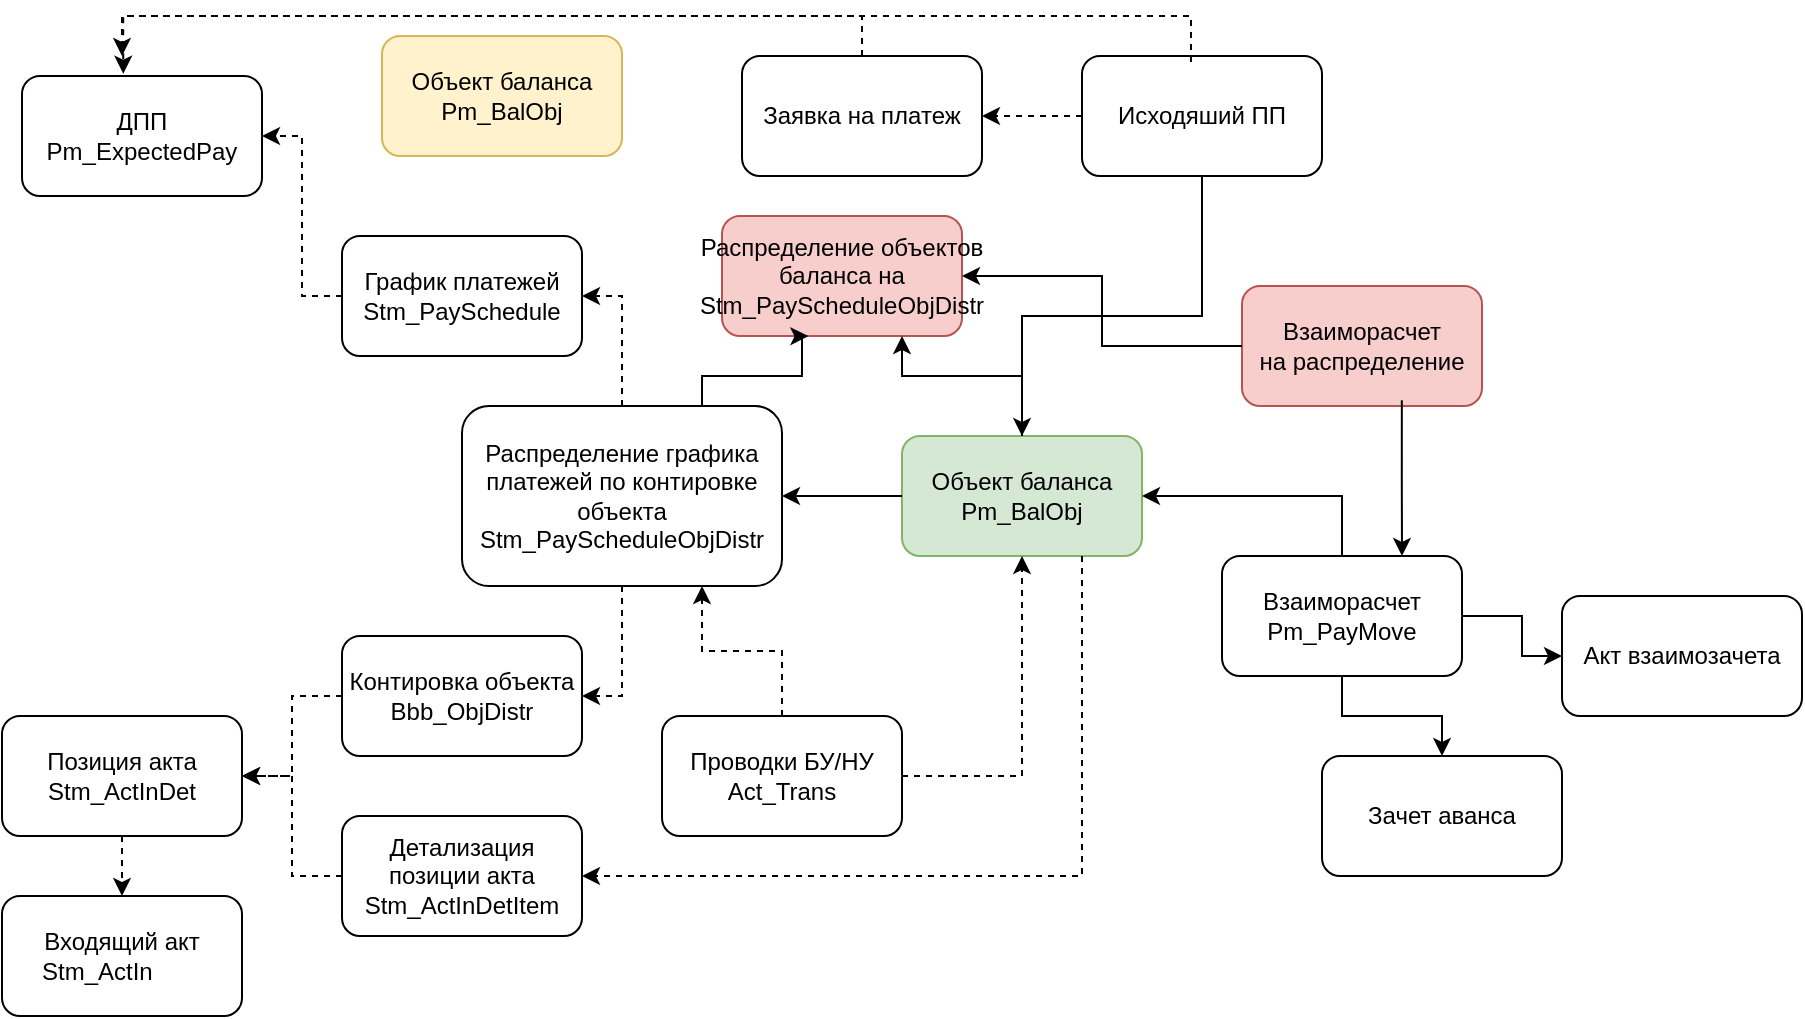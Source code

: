 <mxfile version="28.0.6">
  <diagram name="Страница — 1" id="mMOBICxIkNKmUAw4Ev73">
    <mxGraphModel dx="988" dy="552" grid="1" gridSize="10" guides="1" tooltips="1" connect="1" arrows="1" fold="1" page="1" pageScale="1" pageWidth="827" pageHeight="1169" math="0" shadow="0">
      <root>
        <mxCell id="0" />
        <mxCell id="1" parent="0" />
        <mxCell id="7bioH_nd2V7KPUp3CB42-1" value="ДПП&lt;div&gt;Pm_ExpectedPay&lt;/div&gt;" style="rounded=1;whiteSpace=wrap;html=1;" parent="1" vertex="1">
          <mxGeometry x="80" y="100" width="120" height="60" as="geometry" />
        </mxCell>
        <mxCell id="7bioH_nd2V7KPUp3CB42-7" style="edgeStyle=orthogonalEdgeStyle;rounded=0;orthogonalLoop=1;jettySize=auto;html=1;entryX=1;entryY=0.5;entryDx=0;entryDy=0;dashed=1;" parent="1" source="7bioH_nd2V7KPUp3CB42-2" target="7bioH_nd2V7KPUp3CB42-1" edge="1">
          <mxGeometry relative="1" as="geometry" />
        </mxCell>
        <mxCell id="7bioH_nd2V7KPUp3CB42-2" value="График платежей&lt;div&gt;Stm_PaySchedule&lt;/div&gt;" style="rounded=1;whiteSpace=wrap;html=1;" parent="1" vertex="1">
          <mxGeometry x="240" y="180" width="120" height="60" as="geometry" />
        </mxCell>
        <mxCell id="7bioH_nd2V7KPUp3CB42-8" style="edgeStyle=orthogonalEdgeStyle;rounded=0;orthogonalLoop=1;jettySize=auto;html=1;entryX=1;entryY=0.5;entryDx=0;entryDy=0;dashed=1;" parent="1" source="7bioH_nd2V7KPUp3CB42-3" target="7bioH_nd2V7KPUp3CB42-2" edge="1">
          <mxGeometry relative="1" as="geometry" />
        </mxCell>
        <mxCell id="7bioH_nd2V7KPUp3CB42-10" style="edgeStyle=orthogonalEdgeStyle;rounded=0;orthogonalLoop=1;jettySize=auto;html=1;entryX=1;entryY=0.5;entryDx=0;entryDy=0;dashed=1;" parent="1" source="7bioH_nd2V7KPUp3CB42-3" target="7bioH_nd2V7KPUp3CB42-4" edge="1">
          <mxGeometry relative="1" as="geometry" />
        </mxCell>
        <mxCell id="7bioH_nd2V7KPUp3CB42-3" value="Распределение графика платежей по контировке объекта&lt;div&gt;Stm_PayScheduleObjDistr&lt;/div&gt;" style="rounded=1;whiteSpace=wrap;html=1;" parent="1" vertex="1">
          <mxGeometry x="300" y="265" width="160" height="90" as="geometry" />
        </mxCell>
        <mxCell id="7bioH_nd2V7KPUp3CB42-4" value="Контировка объекта&lt;div&gt;Bbb_ObjDistr&lt;/div&gt;" style="rounded=1;whiteSpace=wrap;html=1;" parent="1" vertex="1">
          <mxGeometry x="240" y="380" width="120" height="60" as="geometry" />
        </mxCell>
        <mxCell id="7bioH_nd2V7KPUp3CB42-5" value="Объект баланса&lt;div&gt;Pm_BalObj&lt;/div&gt;" style="rounded=1;whiteSpace=wrap;html=1;fillColor=#d5e8d4;strokeColor=#82b366;" parent="1" vertex="1">
          <mxGeometry x="520" y="280" width="120" height="60" as="geometry" />
        </mxCell>
        <mxCell id="jbhbq6dylC6eMSWyse1I-1" value="Позиция акта&lt;div&gt;Stm_ActInDet&lt;/div&gt;" style="rounded=1;whiteSpace=wrap;html=1;" vertex="1" parent="1">
          <mxGeometry x="70" y="420" width="120" height="60" as="geometry" />
        </mxCell>
        <mxCell id="jbhbq6dylC6eMSWyse1I-2" value="Входящий акт&lt;div&gt;Stm_ActIn&lt;span style=&quot;white-space: pre;&quot;&gt;&#x9;&lt;/span&gt;&lt;/div&gt;" style="rounded=1;whiteSpace=wrap;html=1;" vertex="1" parent="1">
          <mxGeometry x="70" y="510" width="120" height="60" as="geometry" />
        </mxCell>
        <mxCell id="jbhbq6dylC6eMSWyse1I-4" value="Объект баланса&lt;div&gt;Pm_BalObj&lt;/div&gt;" style="rounded=1;whiteSpace=wrap;html=1;fillColor=#fff2cc;strokeColor=#d6b656;" vertex="1" parent="1">
          <mxGeometry x="260" y="80" width="120" height="60" as="geometry" />
        </mxCell>
        <mxCell id="jbhbq6dylC6eMSWyse1I-5" style="edgeStyle=orthogonalEdgeStyle;rounded=0;orthogonalLoop=1;jettySize=auto;html=1;dashed=1;exitX=0;exitY=0.5;exitDx=0;exitDy=0;entryX=1;entryY=0.5;entryDx=0;entryDy=0;" edge="1" parent="1" source="7bioH_nd2V7KPUp3CB42-4" target="jbhbq6dylC6eMSWyse1I-1">
          <mxGeometry relative="1" as="geometry">
            <mxPoint x="440" y="450" as="sourcePoint" />
            <mxPoint x="200" y="451" as="targetPoint" />
          </mxGeometry>
        </mxCell>
        <mxCell id="jbhbq6dylC6eMSWyse1I-6" style="edgeStyle=orthogonalEdgeStyle;rounded=0;orthogonalLoop=1;jettySize=auto;html=1;dashed=1;exitX=0.5;exitY=1;exitDx=0;exitDy=0;" edge="1" parent="1" source="jbhbq6dylC6eMSWyse1I-1">
          <mxGeometry relative="1" as="geometry">
            <mxPoint x="310" y="520" as="sourcePoint" />
            <mxPoint x="130" y="510" as="targetPoint" />
          </mxGeometry>
        </mxCell>
        <mxCell id="jbhbq6dylC6eMSWyse1I-9" value="Взаиморасчет&lt;br&gt;&lt;div&gt;Pm_PayMove&lt;/div&gt;" style="rounded=1;whiteSpace=wrap;html=1;" vertex="1" parent="1">
          <mxGeometry x="680" y="340" width="120" height="60" as="geometry" />
        </mxCell>
        <mxCell id="jbhbq6dylC6eMSWyse1I-10" style="edgeStyle=orthogonalEdgeStyle;rounded=0;orthogonalLoop=1;jettySize=auto;html=1;entryX=1;entryY=0.5;entryDx=0;entryDy=0;exitX=0;exitY=0.5;exitDx=0;exitDy=0;" edge="1" parent="1" source="7bioH_nd2V7KPUp3CB42-5" target="7bioH_nd2V7KPUp3CB42-3">
          <mxGeometry relative="1" as="geometry">
            <mxPoint x="700" y="110" as="sourcePoint" />
            <mxPoint x="350" y="-110" as="targetPoint" />
            <Array as="points">
              <mxPoint x="520" y="310" />
              <mxPoint x="520" y="310" />
            </Array>
          </mxGeometry>
        </mxCell>
        <mxCell id="jbhbq6dylC6eMSWyse1I-11" value="Проводки БУ/НУ&lt;br&gt;&lt;div&gt;Асt_Trans&lt;/div&gt;" style="rounded=1;whiteSpace=wrap;html=1;" vertex="1" parent="1">
          <mxGeometry x="400" y="420" width="120" height="60" as="geometry" />
        </mxCell>
        <mxCell id="jbhbq6dylC6eMSWyse1I-12" style="edgeStyle=orthogonalEdgeStyle;rounded=0;orthogonalLoop=1;jettySize=auto;html=1;entryX=0.75;entryY=1;entryDx=0;entryDy=0;dashed=1;exitX=0.5;exitY=0;exitDx=0;exitDy=0;" edge="1" parent="1" source="jbhbq6dylC6eMSWyse1I-11" target="7bioH_nd2V7KPUp3CB42-3">
          <mxGeometry relative="1" as="geometry">
            <mxPoint x="440" y="450" as="sourcePoint" />
            <mxPoint x="480" y="475" as="targetPoint" />
          </mxGeometry>
        </mxCell>
        <mxCell id="jbhbq6dylC6eMSWyse1I-13" style="edgeStyle=orthogonalEdgeStyle;rounded=0;orthogonalLoop=1;jettySize=auto;html=1;entryX=0.5;entryY=1;entryDx=0;entryDy=0;dashed=1;exitX=1;exitY=0.5;exitDx=0;exitDy=0;" edge="1" parent="1" source="jbhbq6dylC6eMSWyse1I-11" target="7bioH_nd2V7KPUp3CB42-5">
          <mxGeometry relative="1" as="geometry">
            <mxPoint x="580" y="575" as="sourcePoint" />
            <mxPoint x="560" y="470" as="targetPoint" />
          </mxGeometry>
        </mxCell>
        <mxCell id="jbhbq6dylC6eMSWyse1I-14" style="edgeStyle=orthogonalEdgeStyle;rounded=0;orthogonalLoop=1;jettySize=auto;html=1;entryX=1;entryY=0.5;entryDx=0;entryDy=0;exitX=0.5;exitY=0;exitDx=0;exitDy=0;" edge="1" parent="1" source="jbhbq6dylC6eMSWyse1I-9" target="7bioH_nd2V7KPUp3CB42-5">
          <mxGeometry relative="1" as="geometry">
            <mxPoint x="780" y="250" as="sourcePoint" />
            <mxPoint x="720" y="250" as="targetPoint" />
            <Array as="points">
              <mxPoint x="740" y="310" />
            </Array>
          </mxGeometry>
        </mxCell>
        <mxCell id="jbhbq6dylC6eMSWyse1I-15" value="Заявка на платеж" style="rounded=1;whiteSpace=wrap;html=1;" vertex="1" parent="1">
          <mxGeometry x="440" y="90" width="120" height="60" as="geometry" />
        </mxCell>
        <mxCell id="jbhbq6dylC6eMSWyse1I-16" value="Исходяший ПП" style="rounded=1;whiteSpace=wrap;html=1;" vertex="1" parent="1">
          <mxGeometry x="610" y="90" width="120" height="60" as="geometry" />
        </mxCell>
        <mxCell id="jbhbq6dylC6eMSWyse1I-17" style="edgeStyle=orthogonalEdgeStyle;rounded=0;orthogonalLoop=1;jettySize=auto;html=1;entryX=0.5;entryY=0;entryDx=0;entryDy=0;exitX=0.5;exitY=1;exitDx=0;exitDy=0;" edge="1" parent="1" source="jbhbq6dylC6eMSWyse1I-16" target="7bioH_nd2V7KPUp3CB42-5">
          <mxGeometry relative="1" as="geometry">
            <mxPoint x="670" y="160" as="sourcePoint" />
            <mxPoint x="680" y="220" as="targetPoint" />
            <Array as="points">
              <mxPoint x="670" y="220" />
              <mxPoint x="580" y="220" />
            </Array>
          </mxGeometry>
        </mxCell>
        <mxCell id="jbhbq6dylC6eMSWyse1I-19" style="edgeStyle=orthogonalEdgeStyle;rounded=0;orthogonalLoop=1;jettySize=auto;html=1;entryX=0.422;entryY=-0.019;entryDx=0;entryDy=0;dashed=1;entryPerimeter=0;exitX=0.5;exitY=0;exitDx=0;exitDy=0;" edge="1" parent="1" source="jbhbq6dylC6eMSWyse1I-15" target="7bioH_nd2V7KPUp3CB42-1">
          <mxGeometry relative="1" as="geometry">
            <mxPoint x="450" y="175" as="sourcePoint" />
            <mxPoint x="430" y="120" as="targetPoint" />
            <Array as="points">
              <mxPoint x="500" y="70" />
              <mxPoint x="131" y="70" />
            </Array>
          </mxGeometry>
        </mxCell>
        <mxCell id="jbhbq6dylC6eMSWyse1I-21" style="edgeStyle=orthogonalEdgeStyle;rounded=0;orthogonalLoop=1;jettySize=auto;html=1;dashed=1;exitX=0.454;exitY=0.05;exitDx=0;exitDy=0;exitPerimeter=0;" edge="1" parent="1" source="jbhbq6dylC6eMSWyse1I-16">
          <mxGeometry relative="1" as="geometry">
            <mxPoint x="1009" y="100" as="sourcePoint" />
            <mxPoint x="130" y="90" as="targetPoint" />
            <Array as="points">
              <mxPoint x="665" y="70" />
              <mxPoint x="130" y="70" />
            </Array>
          </mxGeometry>
        </mxCell>
        <mxCell id="jbhbq6dylC6eMSWyse1I-22" style="edgeStyle=orthogonalEdgeStyle;rounded=0;orthogonalLoop=1;jettySize=auto;html=1;entryX=1;entryY=0.5;entryDx=0;entryDy=0;dashed=1;exitX=0;exitY=0.5;exitDx=0;exitDy=0;" edge="1" parent="1" source="jbhbq6dylC6eMSWyse1I-16" target="jbhbq6dylC6eMSWyse1I-15">
          <mxGeometry relative="1" as="geometry">
            <mxPoint x="520" y="225" as="sourcePoint" />
            <mxPoint x="500" y="170" as="targetPoint" />
          </mxGeometry>
        </mxCell>
        <mxCell id="jbhbq6dylC6eMSWyse1I-24" value="Распределение объектов баланса на Stm_PayScheduleObjDistr" style="rounded=1;whiteSpace=wrap;html=1;fillColor=#f8cecc;strokeColor=#b85450;" vertex="1" parent="1">
          <mxGeometry x="430" y="170" width="120" height="60" as="geometry" />
        </mxCell>
        <mxCell id="jbhbq6dylC6eMSWyse1I-25" value="Взаиморасчет&lt;br&gt;&lt;div&gt;на распределение&lt;/div&gt;" style="rounded=1;whiteSpace=wrap;html=1;fillColor=#f8cecc;strokeColor=#b85450;" vertex="1" parent="1">
          <mxGeometry x="690" y="205" width="120" height="60" as="geometry" />
        </mxCell>
        <mxCell id="jbhbq6dylC6eMSWyse1I-26" style="edgeStyle=orthogonalEdgeStyle;rounded=0;orthogonalLoop=1;jettySize=auto;html=1;exitX=0.666;exitY=0.953;exitDx=0;exitDy=0;exitPerimeter=0;entryX=0.75;entryY=0;entryDx=0;entryDy=0;" edge="1" parent="1" source="jbhbq6dylC6eMSWyse1I-25" target="jbhbq6dylC6eMSWyse1I-9">
          <mxGeometry relative="1" as="geometry">
            <mxPoint x="880" y="330" as="sourcePoint" />
            <mxPoint x="810" y="300" as="targetPoint" />
            <Array as="points" />
          </mxGeometry>
        </mxCell>
        <mxCell id="jbhbq6dylC6eMSWyse1I-27" style="edgeStyle=orthogonalEdgeStyle;rounded=0;orthogonalLoop=1;jettySize=auto;html=1;exitX=0;exitY=0.5;exitDx=0;exitDy=0;entryX=1;entryY=0.5;entryDx=0;entryDy=0;" edge="1" parent="1" source="jbhbq6dylC6eMSWyse1I-25" target="jbhbq6dylC6eMSWyse1I-24">
          <mxGeometry relative="1" as="geometry">
            <mxPoint x="780" y="200" as="sourcePoint" />
            <mxPoint x="780" y="278" as="targetPoint" />
            <Array as="points" />
          </mxGeometry>
        </mxCell>
        <mxCell id="jbhbq6dylC6eMSWyse1I-28" style="edgeStyle=orthogonalEdgeStyle;rounded=0;orthogonalLoop=1;jettySize=auto;html=1;entryX=0.75;entryY=1;entryDx=0;entryDy=0;" edge="1" parent="1" target="jbhbq6dylC6eMSWyse1I-24">
          <mxGeometry relative="1" as="geometry">
            <mxPoint x="580" y="280" as="sourcePoint" />
            <mxPoint x="590" y="250" as="targetPoint" />
            <Array as="points">
              <mxPoint x="580" y="250" />
              <mxPoint x="520" y="250" />
            </Array>
          </mxGeometry>
        </mxCell>
        <mxCell id="jbhbq6dylC6eMSWyse1I-29" style="edgeStyle=orthogonalEdgeStyle;rounded=0;orthogonalLoop=1;jettySize=auto;html=1;entryX=0.36;entryY=1.001;entryDx=0;entryDy=0;entryPerimeter=0;exitX=0.75;exitY=0;exitDx=0;exitDy=0;" edge="1" parent="1" source="7bioH_nd2V7KPUp3CB42-3" target="jbhbq6dylC6eMSWyse1I-24">
          <mxGeometry relative="1" as="geometry">
            <mxPoint x="550" y="320" as="sourcePoint" />
            <mxPoint x="490" y="270" as="targetPoint" />
            <Array as="points">
              <mxPoint x="420" y="250" />
              <mxPoint x="470" y="250" />
              <mxPoint x="470" y="230" />
            </Array>
          </mxGeometry>
        </mxCell>
        <mxCell id="jbhbq6dylC6eMSWyse1I-30" value="Зачет аванса" style="rounded=1;whiteSpace=wrap;html=1;" vertex="1" parent="1">
          <mxGeometry x="730" y="440" width="120" height="60" as="geometry" />
        </mxCell>
        <mxCell id="jbhbq6dylC6eMSWyse1I-31" style="edgeStyle=orthogonalEdgeStyle;rounded=0;orthogonalLoop=1;jettySize=auto;html=1;entryX=0.5;entryY=0;entryDx=0;entryDy=0;" edge="1" parent="1" source="jbhbq6dylC6eMSWyse1I-9" target="jbhbq6dylC6eMSWyse1I-30">
          <mxGeometry relative="1" as="geometry">
            <mxPoint x="950" y="400" as="sourcePoint" />
            <mxPoint x="850" y="370" as="targetPoint" />
            <Array as="points">
              <mxPoint x="740" y="420" />
              <mxPoint x="790" y="420" />
            </Array>
          </mxGeometry>
        </mxCell>
        <mxCell id="jbhbq6dylC6eMSWyse1I-32" value="Акт взаимозачета" style="rounded=1;whiteSpace=wrap;html=1;" vertex="1" parent="1">
          <mxGeometry x="850" y="360" width="120" height="60" as="geometry" />
        </mxCell>
        <mxCell id="jbhbq6dylC6eMSWyse1I-33" style="edgeStyle=orthogonalEdgeStyle;rounded=0;orthogonalLoop=1;jettySize=auto;html=1;entryX=0;entryY=0.5;entryDx=0;entryDy=0;exitX=1;exitY=0.5;exitDx=0;exitDy=0;" edge="1" parent="1" source="jbhbq6dylC6eMSWyse1I-9" target="jbhbq6dylC6eMSWyse1I-32">
          <mxGeometry relative="1" as="geometry">
            <mxPoint x="940" y="340" as="sourcePoint" />
            <mxPoint x="990" y="380" as="targetPoint" />
            <Array as="points">
              <mxPoint x="830" y="370" />
              <mxPoint x="830" y="390" />
            </Array>
          </mxGeometry>
        </mxCell>
        <mxCell id="jbhbq6dylC6eMSWyse1I-34" value="Детализация позиции акта&lt;div&gt;Stm_ActInDetItem&lt;/div&gt;" style="rounded=1;whiteSpace=wrap;html=1;" vertex="1" parent="1">
          <mxGeometry x="240" y="470" width="120" height="60" as="geometry" />
        </mxCell>
        <mxCell id="jbhbq6dylC6eMSWyse1I-35" style="edgeStyle=orthogonalEdgeStyle;rounded=0;orthogonalLoop=1;jettySize=auto;html=1;dashed=1;exitX=0;exitY=0.5;exitDx=0;exitDy=0;entryX=1;entryY=0.5;entryDx=0;entryDy=0;" edge="1" parent="1" source="jbhbq6dylC6eMSWyse1I-34" target="jbhbq6dylC6eMSWyse1I-1">
          <mxGeometry relative="1" as="geometry">
            <mxPoint x="310" y="490" as="sourcePoint" />
            <mxPoint x="260" y="530" as="targetPoint" />
          </mxGeometry>
        </mxCell>
        <mxCell id="jbhbq6dylC6eMSWyse1I-36" style="edgeStyle=orthogonalEdgeStyle;rounded=0;orthogonalLoop=1;jettySize=auto;html=1;dashed=1;exitX=0.75;exitY=1;exitDx=0;exitDy=0;entryX=1;entryY=0.5;entryDx=0;entryDy=0;" edge="1" parent="1" source="7bioH_nd2V7KPUp3CB42-5" target="jbhbq6dylC6eMSWyse1I-34">
          <mxGeometry relative="1" as="geometry">
            <mxPoint x="570" y="560" as="sourcePoint" />
            <mxPoint x="520" y="510" as="targetPoint" />
          </mxGeometry>
        </mxCell>
      </root>
    </mxGraphModel>
  </diagram>
</mxfile>
